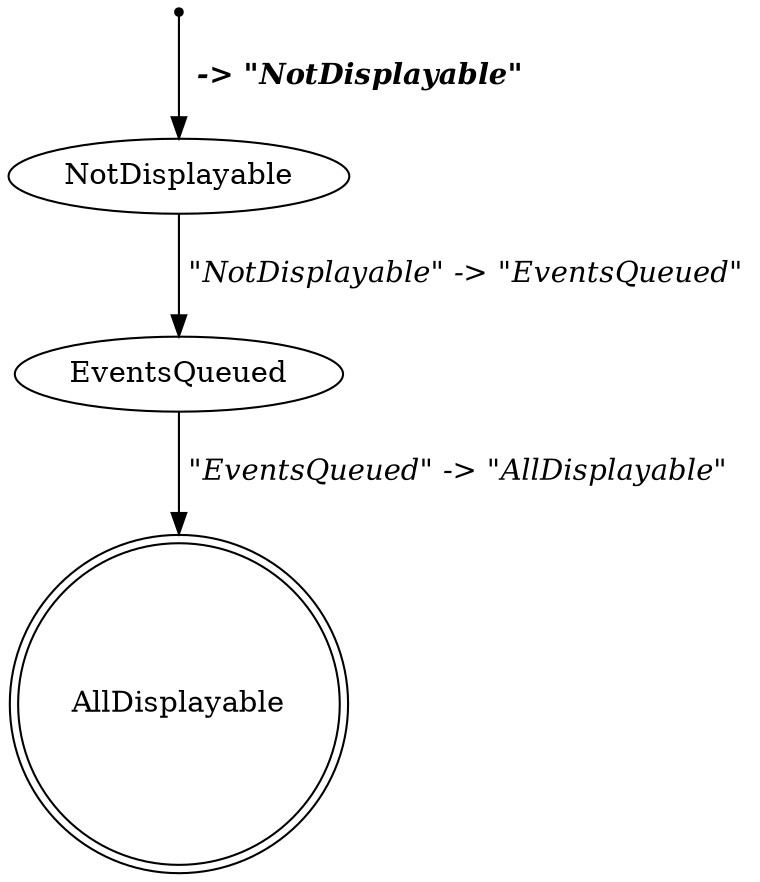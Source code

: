 digraph display_stm {
    AllDisplayable[label="AllDisplayable"][shape="doublecircle"];
    EventsQueued[label="EventsQueued"][shape="ellipse"];
    NotDisplayable[label="NotDisplayable"][shape="ellipse"];
    _start[label="_start"][shape="point"];
    _start -> NotDisplayable[label=<<TABLE BORDER="0"><TR><TD><B><I> -&gt; "NotDisplayable"</I></B></TD></TR></TABLE>>];
    NotDisplayable -> EventsQueued[label=<<TABLE BORDER="0"><TR><TD><I>"NotDisplayable" -&gt; "EventsQueued"</I></TD></TR></TABLE>>];
    EventsQueued -> AllDisplayable[label=<<TABLE BORDER="0"><TR><TD><I>"EventsQueued" -&gt; "AllDisplayable"</I></TD></TR></TABLE>>];
}
